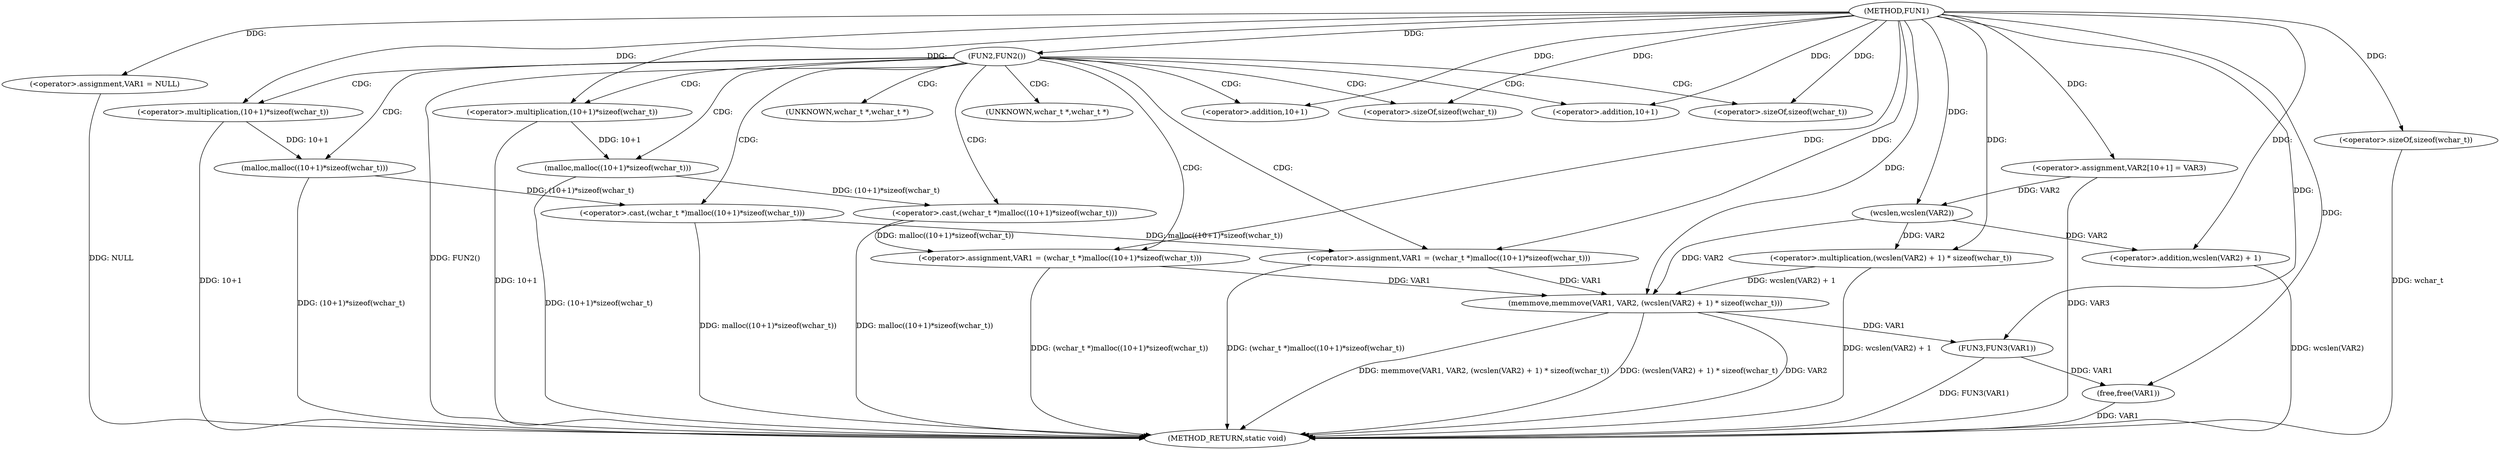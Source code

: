 digraph FUN1 {  
"1000100" [label = "(METHOD,FUN1)" ]
"1000152" [label = "(METHOD_RETURN,static void)" ]
"1000103" [label = "(<operator>.assignment,VAR1 = NULL)" ]
"1000107" [label = "(FUN2,FUN2())" ]
"1000109" [label = "(<operator>.assignment,VAR1 = (wchar_t *)malloc((10+1)*sizeof(wchar_t)))" ]
"1000111" [label = "(<operator>.cast,(wchar_t *)malloc((10+1)*sizeof(wchar_t)))" ]
"1000113" [label = "(malloc,malloc((10+1)*sizeof(wchar_t)))" ]
"1000114" [label = "(<operator>.multiplication,(10+1)*sizeof(wchar_t))" ]
"1000115" [label = "(<operator>.addition,10+1)" ]
"1000118" [label = "(<operator>.sizeOf,sizeof(wchar_t))" ]
"1000122" [label = "(<operator>.assignment,VAR1 = (wchar_t *)malloc((10+1)*sizeof(wchar_t)))" ]
"1000124" [label = "(<operator>.cast,(wchar_t *)malloc((10+1)*sizeof(wchar_t)))" ]
"1000126" [label = "(malloc,malloc((10+1)*sizeof(wchar_t)))" ]
"1000127" [label = "(<operator>.multiplication,(10+1)*sizeof(wchar_t))" ]
"1000128" [label = "(<operator>.addition,10+1)" ]
"1000131" [label = "(<operator>.sizeOf,sizeof(wchar_t))" ]
"1000135" [label = "(<operator>.assignment,VAR2[10+1] = VAR3)" ]
"1000138" [label = "(memmove,memmove(VAR1, VAR2, (wcslen(VAR2) + 1) * sizeof(wchar_t)))" ]
"1000141" [label = "(<operator>.multiplication,(wcslen(VAR2) + 1) * sizeof(wchar_t))" ]
"1000142" [label = "(<operator>.addition,wcslen(VAR2) + 1)" ]
"1000143" [label = "(wcslen,wcslen(VAR2))" ]
"1000146" [label = "(<operator>.sizeOf,sizeof(wchar_t))" ]
"1000148" [label = "(FUN3,FUN3(VAR1))" ]
"1000150" [label = "(free,free(VAR1))" ]
"1000112" [label = "(UNKNOWN,wchar_t *,wchar_t *)" ]
"1000125" [label = "(UNKNOWN,wchar_t *,wchar_t *)" ]
  "1000124" -> "1000152"  [ label = "DDG: malloc((10+1)*sizeof(wchar_t))"] 
  "1000141" -> "1000152"  [ label = "DDG: wcslen(VAR2) + 1"] 
  "1000103" -> "1000152"  [ label = "DDG: NULL"] 
  "1000113" -> "1000152"  [ label = "DDG: (10+1)*sizeof(wchar_t)"] 
  "1000138" -> "1000152"  [ label = "DDG: (wcslen(VAR2) + 1) * sizeof(wchar_t)"] 
  "1000138" -> "1000152"  [ label = "DDG: VAR2"] 
  "1000114" -> "1000152"  [ label = "DDG: 10+1"] 
  "1000148" -> "1000152"  [ label = "DDG: FUN3(VAR1)"] 
  "1000126" -> "1000152"  [ label = "DDG: (10+1)*sizeof(wchar_t)"] 
  "1000122" -> "1000152"  [ label = "DDG: (wchar_t *)malloc((10+1)*sizeof(wchar_t))"] 
  "1000107" -> "1000152"  [ label = "DDG: FUN2()"] 
  "1000150" -> "1000152"  [ label = "DDG: VAR1"] 
  "1000111" -> "1000152"  [ label = "DDG: malloc((10+1)*sizeof(wchar_t))"] 
  "1000142" -> "1000152"  [ label = "DDG: wcslen(VAR2)"] 
  "1000127" -> "1000152"  [ label = "DDG: 10+1"] 
  "1000138" -> "1000152"  [ label = "DDG: memmove(VAR1, VAR2, (wcslen(VAR2) + 1) * sizeof(wchar_t))"] 
  "1000146" -> "1000152"  [ label = "DDG: wchar_t"] 
  "1000109" -> "1000152"  [ label = "DDG: (wchar_t *)malloc((10+1)*sizeof(wchar_t))"] 
  "1000135" -> "1000152"  [ label = "DDG: VAR3"] 
  "1000100" -> "1000103"  [ label = "DDG: "] 
  "1000100" -> "1000107"  [ label = "DDG: "] 
  "1000111" -> "1000109"  [ label = "DDG: malloc((10+1)*sizeof(wchar_t))"] 
  "1000100" -> "1000109"  [ label = "DDG: "] 
  "1000113" -> "1000111"  [ label = "DDG: (10+1)*sizeof(wchar_t)"] 
  "1000114" -> "1000113"  [ label = "DDG: 10+1"] 
  "1000100" -> "1000114"  [ label = "DDG: "] 
  "1000100" -> "1000115"  [ label = "DDG: "] 
  "1000100" -> "1000118"  [ label = "DDG: "] 
  "1000124" -> "1000122"  [ label = "DDG: malloc((10+1)*sizeof(wchar_t))"] 
  "1000100" -> "1000122"  [ label = "DDG: "] 
  "1000126" -> "1000124"  [ label = "DDG: (10+1)*sizeof(wchar_t)"] 
  "1000127" -> "1000126"  [ label = "DDG: 10+1"] 
  "1000100" -> "1000127"  [ label = "DDG: "] 
  "1000100" -> "1000128"  [ label = "DDG: "] 
  "1000100" -> "1000131"  [ label = "DDG: "] 
  "1000100" -> "1000135"  [ label = "DDG: "] 
  "1000122" -> "1000138"  [ label = "DDG: VAR1"] 
  "1000109" -> "1000138"  [ label = "DDG: VAR1"] 
  "1000100" -> "1000138"  [ label = "DDG: "] 
  "1000143" -> "1000138"  [ label = "DDG: VAR2"] 
  "1000141" -> "1000138"  [ label = "DDG: wcslen(VAR2) + 1"] 
  "1000143" -> "1000141"  [ label = "DDG: VAR2"] 
  "1000100" -> "1000141"  [ label = "DDG: "] 
  "1000143" -> "1000142"  [ label = "DDG: VAR2"] 
  "1000135" -> "1000143"  [ label = "DDG: VAR2"] 
  "1000100" -> "1000143"  [ label = "DDG: "] 
  "1000100" -> "1000142"  [ label = "DDG: "] 
  "1000100" -> "1000146"  [ label = "DDG: "] 
  "1000138" -> "1000148"  [ label = "DDG: VAR1"] 
  "1000100" -> "1000148"  [ label = "DDG: "] 
  "1000148" -> "1000150"  [ label = "DDG: VAR1"] 
  "1000100" -> "1000150"  [ label = "DDG: "] 
  "1000107" -> "1000109"  [ label = "CDG: "] 
  "1000107" -> "1000112"  [ label = "CDG: "] 
  "1000107" -> "1000128"  [ label = "CDG: "] 
  "1000107" -> "1000124"  [ label = "CDG: "] 
  "1000107" -> "1000125"  [ label = "CDG: "] 
  "1000107" -> "1000131"  [ label = "CDG: "] 
  "1000107" -> "1000114"  [ label = "CDG: "] 
  "1000107" -> "1000115"  [ label = "CDG: "] 
  "1000107" -> "1000113"  [ label = "CDG: "] 
  "1000107" -> "1000118"  [ label = "CDG: "] 
  "1000107" -> "1000127"  [ label = "CDG: "] 
  "1000107" -> "1000111"  [ label = "CDG: "] 
  "1000107" -> "1000122"  [ label = "CDG: "] 
  "1000107" -> "1000126"  [ label = "CDG: "] 
}
